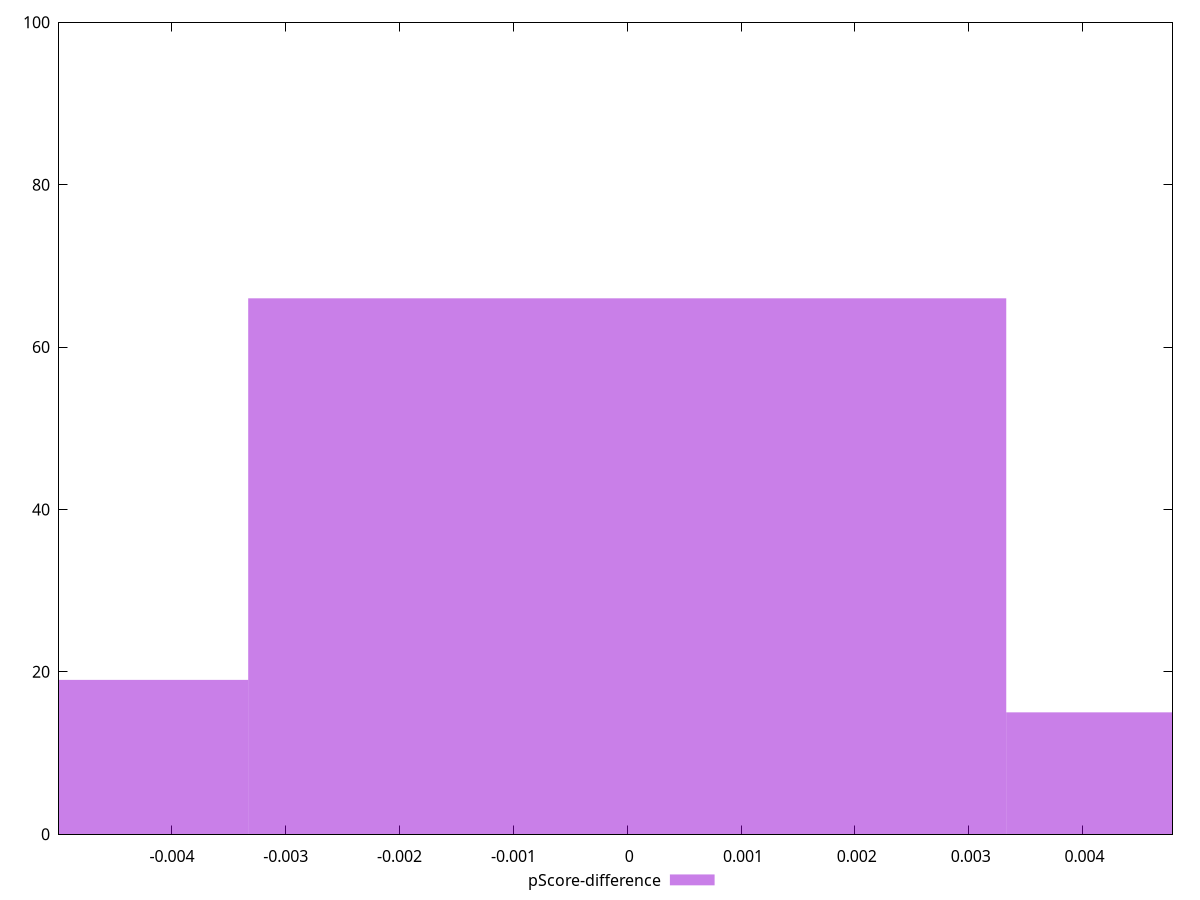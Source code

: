reset

$pScoreDifference <<EOF
0 66
0.006660588400882554 15
-0.006660588400882554 19
EOF

set key outside below
set boxwidth 0.006660588400882554
set xrange [-0.0049926163194684015:0.0047909898286712105]
set yrange [0:100]
set trange [0:100]
set style fill transparent solid 0.5 noborder
set terminal svg size 640, 490 enhanced background rgb 'white'
set output "reprap/mainthread-work-breakdown/samples/pages/pScore-difference/histogram.svg"

plot $pScoreDifference title "pScore-difference" with boxes

reset
